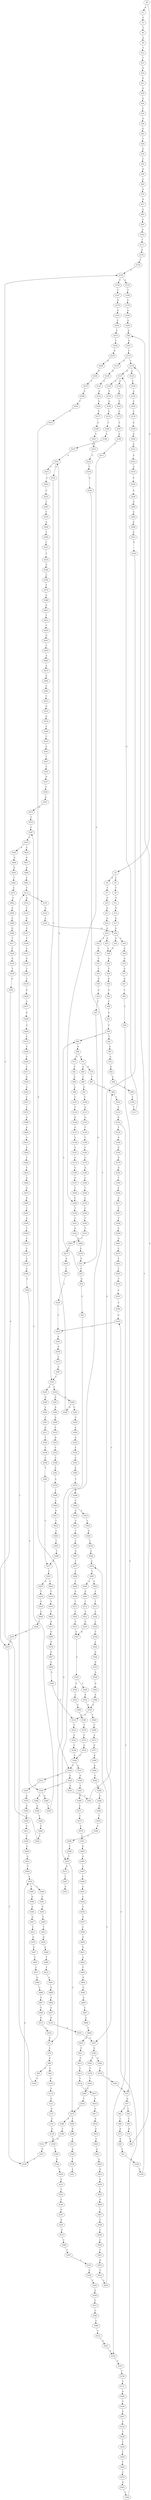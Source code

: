 strict digraph  {
	S0 -> S1 [ label = A ];
	S0 -> S2 [ label = G ];
	S1 -> S3 [ label = C ];
	S2 -> S4 [ label = G ];
	S2 -> S5 [ label = C ];
	S3 -> S6 [ label = T ];
	S4 -> S7 [ label = T ];
	S5 -> S8 [ label = T ];
	S6 -> S9 [ label = A ];
	S7 -> S10 [ label = G ];
	S8 -> S11 [ label = G ];
	S9 -> S12 [ label = T ];
	S10 -> S13 [ label = G ];
	S11 -> S14 [ label = G ];
	S12 -> S15 [ label = T ];
	S13 -> S16 [ label = A ];
	S14 -> S17 [ label = A ];
	S15 -> S18 [ label = G ];
	S16 -> S19 [ label = A ];
	S17 -> S20 [ label = A ];
	S18 -> S21 [ label = G ];
	S19 -> S22 [ label = C ];
	S19 -> S23 [ label = G ];
	S20 -> S24 [ label = T ];
	S20 -> S25 [ label = G ];
	S21 -> S26 [ label = A ];
	S22 -> S27 [ label = C ];
	S23 -> S28 [ label = A ];
	S24 -> S29 [ label = G ];
	S25 -> S28 [ label = A ];
	S26 -> S30 [ label = A ];
	S27 -> S31 [ label = T ];
	S28 -> S32 [ label = A ];
	S29 -> S33 [ label = G ];
	S30 -> S34 [ label = C ];
	S31 -> S35 [ label = C ];
	S32 -> S36 [ label = C ];
	S33 -> S37 [ label = G ];
	S34 -> S38 [ label = G ];
	S35 -> S39 [ label = G ];
	S36 -> S40 [ label = G ];
	S37 -> S41 [ label = G ];
	S38 -> S42 [ label = G ];
	S39 -> S43 [ label = G ];
	S40 -> S44 [ label = G ];
	S41 -> S45 [ label = T ];
	S42 -> S46 [ label = T ];
	S43 -> S47 [ label = C ];
	S44 -> S48 [ label = C ];
	S45 -> S49 [ label = C ];
	S46 -> S50 [ label = A ];
	S47 -> S51 [ label = A ];
	S48 -> S52 [ label = A ];
	S49 -> S53 [ label = C ];
	S50 -> S54 [ label = C ];
	S51 -> S55 [ label = C ];
	S52 -> S56 [ label = C ];
	S53 -> S57 [ label = G ];
	S54 -> S58 [ label = G ];
	S55 -> S59 [ label = G ];
	S55 -> S60 [ label = C ];
	S56 -> S60 [ label = C ];
	S56 -> S61 [ label = T ];
	S57 -> S62 [ label = C ];
	S57 -> S63 [ label = T ];
	S58 -> S64 [ label = A ];
	S59 -> S65 [ label = C ];
	S60 -> S66 [ label = G ];
	S61 -> S67 [ label = G ];
	S62 -> S68 [ label = C ];
	S63 -> S69 [ label = C ];
	S64 -> S70 [ label = A ];
	S65 -> S71 [ label = G ];
	S66 -> S72 [ label = A ];
	S66 -> S73 [ label = G ];
	S67 -> S74 [ label = G ];
	S68 -> S75 [ label = G ];
	S69 -> S76 [ label = G ];
	S70 -> S77 [ label = G ];
	S71 -> S78 [ label = C ];
	S72 -> S79 [ label = G ];
	S72 -> S80 [ label = A ];
	S73 -> S81 [ label = G ];
	S74 -> S82 [ label = G ];
	S75 -> S83 [ label = G ];
	S76 -> S84 [ label = G ];
	S77 -> S85 [ label = A ];
	S78 -> S86 [ label = G ];
	S79 -> S87 [ label = T ];
	S80 -> S88 [ label = T ];
	S81 -> S89 [ label = A ];
	S82 -> S90 [ label = A ];
	S83 -> S91 [ label = A ];
	S84 -> S92 [ label = A ];
	S85 -> S93 [ label = A ];
	S86 -> S94 [ label = C ];
	S86 -> S95 [ label = G ];
	S87 -> S96 [ label = C ];
	S88 -> S97 [ label = G ];
	S89 -> S98 [ label = A ];
	S90 -> S99 [ label = A ];
	S91 -> S100 [ label = A ];
	S92 -> S101 [ label = A ];
	S93 -> S102 [ label = G ];
	S94 -> S103 [ label = G ];
	S95 -> S104 [ label = C ];
	S96 -> S105 [ label = C ];
	S97 -> S106 [ label = T ];
	S98 -> S107 [ label = T ];
	S99 -> S108 [ label = C ];
	S100 -> S109 [ label = C ];
	S101 -> S110 [ label = C ];
	S102 -> S111 [ label = T ];
	S103 -> S112 [ label = T ];
	S104 -> S113 [ label = T ];
	S105 -> S114 [ label = A ];
	S106 -> S115 [ label = A ];
	S107 -> S116 [ label = T ];
	S108 -> S117 [ label = T ];
	S109 -> S118 [ label = T ];
	S110 -> S119 [ label = A ];
	S110 -> S118 [ label = T ];
	S111 -> S120 [ label = G ];
	S112 -> S121 [ label = C ];
	S113 -> S122 [ label = A ];
	S113 -> S123 [ label = G ];
	S114 -> S124 [ label = G ];
	S115 -> S125 [ label = G ];
	S116 -> S126 [ label = G ];
	S117 -> S127 [ label = G ];
	S118 -> S127 [ label = G ];
	S118 -> S128 [ label = A ];
	S119 -> S129 [ label = G ];
	S120 -> S130 [ label = T ];
	S121 -> S131 [ label = G ];
	S122 -> S132 [ label = T ];
	S123 -> S133 [ label = G ];
	S124 -> S134 [ label = T ];
	S124 -> S135 [ label = C ];
	S125 -> S136 [ label = T ];
	S126 -> S137 [ label = A ];
	S127 -> S138 [ label = C ];
	S127 -> S139 [ label = G ];
	S128 -> S140 [ label = C ];
	S129 -> S141 [ label = G ];
	S130 -> S142 [ label = C ];
	S131 -> S143 [ label = A ];
	S132 -> S144 [ label = A ];
	S133 -> S145 [ label = A ];
	S134 -> S146 [ label = A ];
	S135 -> S147 [ label = T ];
	S136 -> S148 [ label = T ];
	S137 -> S149 [ label = A ];
	S138 -> S150 [ label = A ];
	S139 -> S151 [ label = A ];
	S140 -> S152 [ label = A ];
	S141 -> S153 [ label = A ];
	S142 -> S154 [ label = G ];
	S142 -> S155 [ label = C ];
	S143 -> S156 [ label = C ];
	S144 -> S157 [ label = G ];
	S145 -> S20 [ label = A ];
	S146 -> S158 [ label = G ];
	S147 -> S159 [ label = T ];
	S148 -> S160 [ label = T ];
	S149 -> S161 [ label = C ];
	S150 -> S162 [ label = A ];
	S151 -> S163 [ label = C ];
	S152 -> S164 [ label = A ];
	S153 -> S165 [ label = A ];
	S154 -> S166 [ label = T ];
	S155 -> S167 [ label = T ];
	S156 -> S168 [ label = G ];
	S157 -> S169 [ label = T ];
	S158 -> S170 [ label = G ];
	S159 -> S171 [ label = C ];
	S160 -> S172 [ label = C ];
	S161 -> S173 [ label = C ];
	S162 -> S174 [ label = C ];
	S163 -> S175 [ label = C ];
	S164 -> S176 [ label = C ];
	S165 -> S177 [ label = T ];
	S166 -> S178 [ label = C ];
	S167 -> S179 [ label = G ];
	S168 -> S180 [ label = C ];
	S169 -> S181 [ label = A ];
	S170 -> S182 [ label = G ];
	S171 -> S183 [ label = A ];
	S172 -> S184 [ label = A ];
	S173 -> S185 [ label = C ];
	S174 -> S186 [ label = C ];
	S175 -> S187 [ label = C ];
	S176 -> S188 [ label = G ];
	S177 -> S189 [ label = A ];
	S178 -> S190 [ label = G ];
	S179 -> S191 [ label = G ];
	S180 -> S192 [ label = G ];
	S181 -> S193 [ label = G ];
	S182 -> S194 [ label = T ];
	S183 -> S195 [ label = C ];
	S184 -> S196 [ label = C ];
	S185 -> S197 [ label = G ];
	S186 -> S198 [ label = A ];
	S187 -> S199 [ label = G ];
	S188 -> S200 [ label = A ];
	S189 -> S201 [ label = G ];
	S190 -> S202 [ label = G ];
	S191 -> S203 [ label = C ];
	S192 -> S204 [ label = C ];
	S193 -> S205 [ label = C ];
	S194 -> S206 [ label = C ];
	S195 -> S207 [ label = G ];
	S196 -> S208 [ label = T ];
	S197 -> S209 [ label = T ];
	S198 -> S210 [ label = G ];
	S199 -> S211 [ label = T ];
	S200 -> S212 [ label = A ];
	S201 -> S213 [ label = T ];
	S202 -> S92 [ label = A ];
	S203 -> S214 [ label = C ];
	S204 -> S215 [ label = C ];
	S205 -> S216 [ label = C ];
	S206 -> S217 [ label = A ];
	S207 -> S218 [ label = C ];
	S208 -> S219 [ label = C ];
	S209 -> S220 [ label = C ];
	S210 -> S221 [ label = A ];
	S211 -> S220 [ label = C ];
	S212 -> S222 [ label = A ];
	S213 -> S223 [ label = C ];
	S214 -> S224 [ label = T ];
	S215 -> S225 [ label = T ];
	S216 -> S226 [ label = G ];
	S217 -> S227 [ label = C ];
	S218 -> S228 [ label = C ];
	S219 -> S229 [ label = C ];
	S220 -> S230 [ label = T ];
	S221 -> S231 [ label = C ];
	S221 -> S232 [ label = A ];
	S222 -> S233 [ label = A ];
	S223 -> S234 [ label = T ];
	S224 -> S235 [ label = G ];
	S225 -> S236 [ label = C ];
	S226 -> S237 [ label = A ];
	S227 -> S238 [ label = T ];
	S228 -> S239 [ label = C ];
	S229 -> S240 [ label = T ];
	S230 -> S241 [ label = C ];
	S231 -> S242 [ label = T ];
	S232 -> S243 [ label = C ];
	S233 -> S244 [ label = C ];
	S234 -> S245 [ label = C ];
	S235 -> S246 [ label = G ];
	S236 -> S247 [ label = G ];
	S237 -> S248 [ label = A ];
	S238 -> S249 [ label = C ];
	S239 -> S250 [ label = T ];
	S240 -> S251 [ label = T ];
	S241 -> S252 [ label = G ];
	S242 -> S253 [ label = C ];
	S243 -> S254 [ label = C ];
	S243 -> S255 [ label = A ];
	S244 -> S256 [ label = A ];
	S245 -> S257 [ label = T ];
	S246 -> S258 [ label = G ];
	S247 -> S259 [ label = G ];
	S248 -> S260 [ label = A ];
	S249 -> S261 [ label = G ];
	S250 -> S262 [ label = T ];
	S251 -> S263 [ label = T ];
	S252 -> S264 [ label = G ];
	S253 -> S265 [ label = C ];
	S254 -> S266 [ label = A ];
	S254 -> S267 [ label = G ];
	S255 -> S268 [ label = G ];
	S256 -> S269 [ label = G ];
	S257 -> S270 [ label = C ];
	S257 -> S271 [ label = G ];
	S258 -> S272 [ label = T ];
	S259 -> S273 [ label = G ];
	S260 -> S274 [ label = C ];
	S261 -> S275 [ label = C ];
	S262 -> S276 [ label = C ];
	S263 -> S277 [ label = C ];
	S264 -> S278 [ label = C ];
	S265 -> S279 [ label = C ];
	S266 -> S280 [ label = G ];
	S266 -> S281 [ label = C ];
	S267 -> S282 [ label = G ];
	S268 -> S283 [ label = C ];
	S269 -> S284 [ label = A ];
	S270 -> S285 [ label = T ];
	S270 -> S286 [ label = G ];
	S271 -> S287 [ label = T ];
	S272 -> S288 [ label = C ];
	S273 -> S289 [ label = C ];
	S274 -> S290 [ label = C ];
	S275 -> S291 [ label = T ];
	S276 -> S292 [ label = A ];
	S277 -> S293 [ label = A ];
	S278 -> S51 [ label = A ];
	S279 -> S294 [ label = A ];
	S280 -> S221 [ label = A ];
	S281 -> S295 [ label = C ];
	S282 -> S296 [ label = A ];
	S283 -> S297 [ label = C ];
	S284 -> S298 [ label = A ];
	S285 -> S299 [ label = G ];
	S286 -> S300 [ label = T ];
	S287 -> S301 [ label = A ];
	S288 -> S302 [ label = C ];
	S289 -> S303 [ label = T ];
	S290 -> S304 [ label = C ];
	S291 -> S305 [ label = T ];
	S292 -> S306 [ label = T ];
	S293 -> S307 [ label = T ];
	S294 -> S308 [ label = T ];
	S295 -> S309 [ label = A ];
	S296 -> S310 [ label = C ];
	S297 -> S311 [ label = G ];
	S298 -> S312 [ label = G ];
	S299 -> S313 [ label = A ];
	S300 -> S314 [ label = G ];
	S302 -> S315 [ label = C ];
	S303 -> S316 [ label = C ];
	S304 -> S317 [ label = C ];
	S305 -> S318 [ label = C ];
	S306 -> S319 [ label = C ];
	S307 -> S320 [ label = C ];
	S308 -> S321 [ label = C ];
	S309 -> S322 [ label = C ];
	S310 -> S323 [ label = G ];
	S311 -> S324 [ label = T ];
	S312 -> S325 [ label = G ];
	S313 -> S326 [ label = G ];
	S314 -> S327 [ label = G ];
	S315 -> S328 [ label = G ];
	S316 -> S329 [ label = A ];
	S317 -> S330 [ label = G ];
	S318 -> S331 [ label = A ];
	S319 -> S332 [ label = C ];
	S320 -> S332 [ label = C ];
	S321 -> S333 [ label = T ];
	S322 -> S334 [ label = C ];
	S323 -> S335 [ label = C ];
	S324 -> S336 [ label = C ];
	S325 -> S337 [ label = G ];
	S326 -> S338 [ label = T ];
	S327 -> S339 [ label = T ];
	S328 -> S340 [ label = A ];
	S328 -> S341 [ label = G ];
	S329 -> S342 [ label = C ];
	S330 -> S343 [ label = A ];
	S331 -> S344 [ label = T ];
	S332 -> S345 [ label = A ];
	S333 -> S346 [ label = G ];
	S334 -> S347 [ label = C ];
	S335 -> S348 [ label = C ];
	S336 -> S349 [ label = C ];
	S337 -> S350 [ label = G ];
	S338 -> S351 [ label = A ];
	S339 -> S352 [ label = A ];
	S340 -> S353 [ label = G ];
	S340 -> S354 [ label = A ];
	S341 -> S355 [ label = A ];
	S342 -> S356 [ label = G ];
	S343 -> S357 [ label = C ];
	S344 -> S319 [ label = C ];
	S345 -> S358 [ label = G ];
	S346 -> S359 [ label = C ];
	S347 -> S360 [ label = C ];
	S348 -> S361 [ label = C ];
	S349 -> S362 [ label = T ];
	S350 -> S363 [ label = T ];
	S350 -> S364 [ label = G ];
	S352 -> S365 [ label = T ];
	S352 -> S366 [ label = C ];
	S353 -> S367 [ label = T ];
	S354 -> S368 [ label = A ];
	S354 -> S369 [ label = G ];
	S355 -> S370 [ label = G ];
	S356 -> S371 [ label = T ];
	S357 -> S372 [ label = T ];
	S358 -> S373 [ label = A ];
	S359 -> S374 [ label = C ];
	S360 -> S375 [ label = T ];
	S361 -> S376 [ label = A ];
	S362 -> S377 [ label = C ];
	S363 -> S378 [ label = C ];
	S364 -> S379 [ label = T ];
	S365 -> S380 [ label = G ];
	S366 -> S381 [ label = C ];
	S367 -> S96 [ label = C ];
	S368 -> S382 [ label = G ];
	S369 -> S383 [ label = T ];
	S370 -> S384 [ label = G ];
	S371 -> S385 [ label = C ];
	S372 -> S386 [ label = A ];
	S373 -> S387 [ label = A ];
	S374 -> S388 [ label = A ];
	S375 -> S389 [ label = T ];
	S376 -> S390 [ label = T ];
	S377 -> S391 [ label = T ];
	S378 -> S392 [ label = T ];
	S379 -> S393 [ label = C ];
	S380 -> S394 [ label = A ];
	S381 -> S395 [ label = G ];
	S382 -> S396 [ label = T ];
	S383 -> S397 [ label = C ];
	S384 -> S398 [ label = C ];
	S385 -> S399 [ label = C ];
	S386 -> S400 [ label = G ];
	S387 -> S243 [ label = C ];
	S388 -> S401 [ label = G ];
	S389 -> S402 [ label = C ];
	S390 -> S403 [ label = C ];
	S391 -> S404 [ label = T ];
	S391 -> S405 [ label = G ];
	S392 -> S406 [ label = C ];
	S393 -> S53 [ label = C ];
	S394 -> S407 [ label = G ];
	S395 -> S408 [ label = G ];
	S396 -> S409 [ label = G ];
	S397 -> S410 [ label = G ];
	S398 -> S411 [ label = G ];
	S399 -> S412 [ label = A ];
	S400 -> S413 [ label = A ];
	S401 -> S414 [ label = T ];
	S402 -> S415 [ label = C ];
	S402 -> S416 [ label = G ];
	S403 -> S417 [ label = G ];
	S404 -> S418 [ label = C ];
	S405 -> S419 [ label = T ];
	S406 -> S420 [ label = T ];
	S407 -> S421 [ label = C ];
	S408 -> S422 [ label = T ];
	S409 -> S423 [ label = T ];
	S410 -> S424 [ label = C ];
	S410 -> S425 [ label = A ];
	S411 -> S426 [ label = T ];
	S412 -> S427 [ label = G ];
	S413 -> S428 [ label = A ];
	S414 -> S429 [ label = C ];
	S415 -> S430 [ label = T ];
	S416 -> S431 [ label = A ];
	S417 -> S432 [ label = T ];
	S418 -> S433 [ label = T ];
	S419 -> S434 [ label = C ];
	S420 -> S270 [ label = C ];
	S421 -> S435 [ label = G ];
	S422 -> S436 [ label = G ];
	S423 -> S142 [ label = C ];
	S424 -> S437 [ label = G ];
	S425 -> S438 [ label = G ];
	S426 -> S439 [ label = G ];
	S427 -> S135 [ label = C ];
	S428 -> S440 [ label = T ];
	S429 -> S441 [ label = G ];
	S430 -> S442 [ label = G ];
	S431 -> S443 [ label = T ];
	S432 -> S444 [ label = C ];
	S433 -> S445 [ label = C ];
	S434 -> S446 [ label = G ];
	S435 -> S447 [ label = G ];
	S436 -> S448 [ label = G ];
	S437 -> S449 [ label = G ];
	S438 -> S450 [ label = G ];
	S439 -> S451 [ label = G ];
	S440 -> S452 [ label = C ];
	S441 -> S453 [ label = T ];
	S442 -> S454 [ label = T ];
	S443 -> S455 [ label = C ];
	S444 -> S456 [ label = C ];
	S445 -> S457 [ label = G ];
	S446 -> S458 [ label = T ];
	S447 -> S459 [ label = T ];
	S448 -> S460 [ label = T ];
	S449 -> S461 [ label = C ];
	S450 -> S462 [ label = T ];
	S451 -> S463 [ label = T ];
	S452 -> S464 [ label = G ];
	S453 -> S465 [ label = A ];
	S454 -> S466 [ label = C ];
	S455 -> S467 [ label = G ];
	S456 -> S468 [ label = T ];
	S457 -> S469 [ label = G ];
	S458 -> S470 [ label = G ];
	S459 -> S471 [ label = C ];
	S460 -> S472 [ label = T ];
	S461 -> S113 [ label = T ];
	S462 -> S473 [ label = A ];
	S463 -> S352 [ label = A ];
	S464 -> S474 [ label = G ];
	S465 -> S475 [ label = A ];
	S466 -> S476 [ label = C ];
	S467 -> S477 [ label = T ];
	S468 -> S377 [ label = C ];
	S469 -> S478 [ label = A ];
	S470 -> S479 [ label = G ];
	S471 -> S480 [ label = G ];
	S472 -> S481 [ label = A ];
	S473 -> S482 [ label = T ];
	S474 -> S483 [ label = G ];
	S475 -> S484 [ label = G ];
	S476 -> S485 [ label = T ];
	S477 -> S486 [ label = T ];
	S478 -> S487 [ label = G ];
	S479 -> S339 [ label = T ];
	S480 -> S488 [ label = C ];
	S481 -> S489 [ label = G ];
	S482 -> S490 [ label = A ];
	S483 -> S491 [ label = T ];
	S484 -> S492 [ label = A ];
	S485 -> S493 [ label = A ];
	S485 -> S494 [ label = T ];
	S486 -> S495 [ label = T ];
	S487 -> S496 [ label = A ];
	S488 -> S497 [ label = A ];
	S489 -> S498 [ label = A ];
	S490 -> S499 [ label = A ];
	S491 -> S500 [ label = A ];
	S492 -> S501 [ label = C ];
	S493 -> S502 [ label = C ];
	S494 -> S503 [ label = G ];
	S495 -> S504 [ label = G ];
	S496 -> S505 [ label = G ];
	S497 -> S506 [ label = C ];
	S498 -> S507 [ label = A ];
	S499 -> S508 [ label = G ];
	S500 -> S509 [ label = T ];
	S501 -> S510 [ label = G ];
	S502 -> S511 [ label = T ];
	S503 -> S512 [ label = T ];
	S504 -> S513 [ label = T ];
	S505 -> S514 [ label = G ];
	S506 -> S515 [ label = G ];
	S507 -> S516 [ label = G ];
	S508 -> S517 [ label = T ];
	S509 -> S518 [ label = C ];
	S510 -> S519 [ label = G ];
	S511 -> S520 [ label = A ];
	S512 -> S521 [ label = A ];
	S513 -> S522 [ label = A ];
	S514 -> S523 [ label = T ];
	S515 -> S524 [ label = C ];
	S516 -> S525 [ label = G ];
	S517 -> S526 [ label = C ];
	S518 -> S527 [ label = C ];
	S519 -> S528 [ label = C ];
	S520 -> S529 [ label = C ];
	S521 -> S530 [ label = G ];
	S522 -> S531 [ label = G ];
	S523 -> S532 [ label = C ];
	S524 -> S71 [ label = G ];
	S525 -> S337 [ label = G ];
	S526 -> S533 [ label = G ];
	S527 -> S534 [ label = C ];
	S528 -> S535 [ label = T ];
	S529 -> S536 [ label = C ];
	S530 -> S537 [ label = G ];
	S531 -> S537 [ label = G ];
	S532 -> S538 [ label = C ];
	S533 -> S539 [ label = T ];
	S534 -> S540 [ label = G ];
	S535 -> S541 [ label = C ];
	S536 -> S542 [ label = A ];
	S537 -> S543 [ label = A ];
	S538 -> S544 [ label = C ];
	S539 -> S545 [ label = G ];
	S540 -> S546 [ label = A ];
	S541 -> S547 [ label = T ];
	S542 -> S548 [ label = G ];
	S543 -> S549 [ label = G ];
	S543 -> S550 [ label = A ];
	S544 -> S551 [ label = A ];
	S544 -> S328 [ label = G ];
	S545 -> S479 [ label = G ];
	S546 -> S354 [ label = A ];
	S547 -> S552 [ label = C ];
	S548 -> S553 [ label = G ];
	S549 -> S554 [ label = A ];
	S550 -> S555 [ label = A ];
	S551 -> S556 [ label = G ];
	S552 -> S557 [ label = G ];
	S553 -> S558 [ label = A ];
	S554 -> S559 [ label = G ];
	S555 -> S560 [ label = G ];
	S556 -> S561 [ label = A ];
	S557 -> S562 [ label = A ];
	S558 -> S563 [ label = G ];
	S559 -> S564 [ label = T ];
	S559 -> S514 [ label = G ];
	S560 -> S565 [ label = G ];
	S561 -> S566 [ label = G ];
	S562 -> S567 [ label = A ];
	S563 -> S568 [ label = A ];
	S564 -> S569 [ label = C ];
	S565 -> S570 [ label = T ];
	S566 -> S571 [ label = C ];
	S567 -> S572 [ label = G ];
	S568 -> S559 [ label = G ];
	S569 -> S573 [ label = A ];
	S570 -> S574 [ label = C ];
	S571 -> S575 [ label = C ];
	S572 -> S576 [ label = T ];
	S573 -> S577 [ label = G ];
	S574 -> S578 [ label = C ];
	S575 -> S579 [ label = A ];
	S576 -> S397 [ label = C ];
	S577 -> S580 [ label = G ];
	S578 -> S544 [ label = C ];
	S579 -> S581 [ label = C ];
	S580 -> S582 [ label = A ];
	S581 -> S583 [ label = G ];
	S582 -> S584 [ label = C ];
	S583 -> S585 [ label = G ];
	S584 -> S586 [ label = C ];
	S585 -> S587 [ label = T ];
	S586 -> S588 [ label = A ];
	S587 -> S589 [ label = T ];
	S588 -> S590 [ label = G ];
	S589 -> S591 [ label = A ];
	S590 -> S592 [ label = T ];
	S591 -> S593 [ label = C ];
	S592 -> S594 [ label = C ];
	S593 -> S595 [ label = T ];
	S594 -> S596 [ label = T ];
	S595 -> S597 [ label = G ];
	S596 -> S598 [ label = C ];
	S597 -> S599 [ label = C ];
	S598 -> S257 [ label = T ];
	S599 -> S600 [ label = A ];
	S600 -> S601 [ label = G ];
	S601 -> S602 [ label = A ];
	S602 -> S603 [ label = C ];
	S603 -> S604 [ label = G ];
	S604 -> S605 [ label = G ];
	S605 -> S606 [ label = A ];
	S606 -> S607 [ label = C ];
	S607 -> S608 [ label = A ];
	S608 -> S609 [ label = C ];
	S609 -> S610 [ label = A ];
	S610 -> S611 [ label = C ];
	S611 -> S612 [ label = C ];
	S612 -> S613 [ label = T ];
	S613 -> S614 [ label = C ];
	S614 -> S615 [ label = T ];
	S615 -> S616 [ label = A ];
	S616 -> S617 [ label = G ];
	S617 -> S618 [ label = A ];
	S618 -> S619 [ label = A ];
	S619 -> S620 [ label = C ];
	S620 -> S621 [ label = G ];
	S621 -> S622 [ label = A ];
	S622 -> S623 [ label = G ];
	S623 -> S624 [ label = G ];
	S624 -> S625 [ label = T ];
	S625 -> S626 [ label = G ];
	S626 -> S627 [ label = T ];
	S627 -> S628 [ label = C ];
	S628 -> S629 [ label = C ];
	S629 -> S630 [ label = C ];
	S630 -> S631 [ label = T ];
	S631 -> S632 [ label = G ];
	S632 -> S633 [ label = T ];
	S633 -> S634 [ label = C ];
	S634 -> S476 [ label = C ];
}
